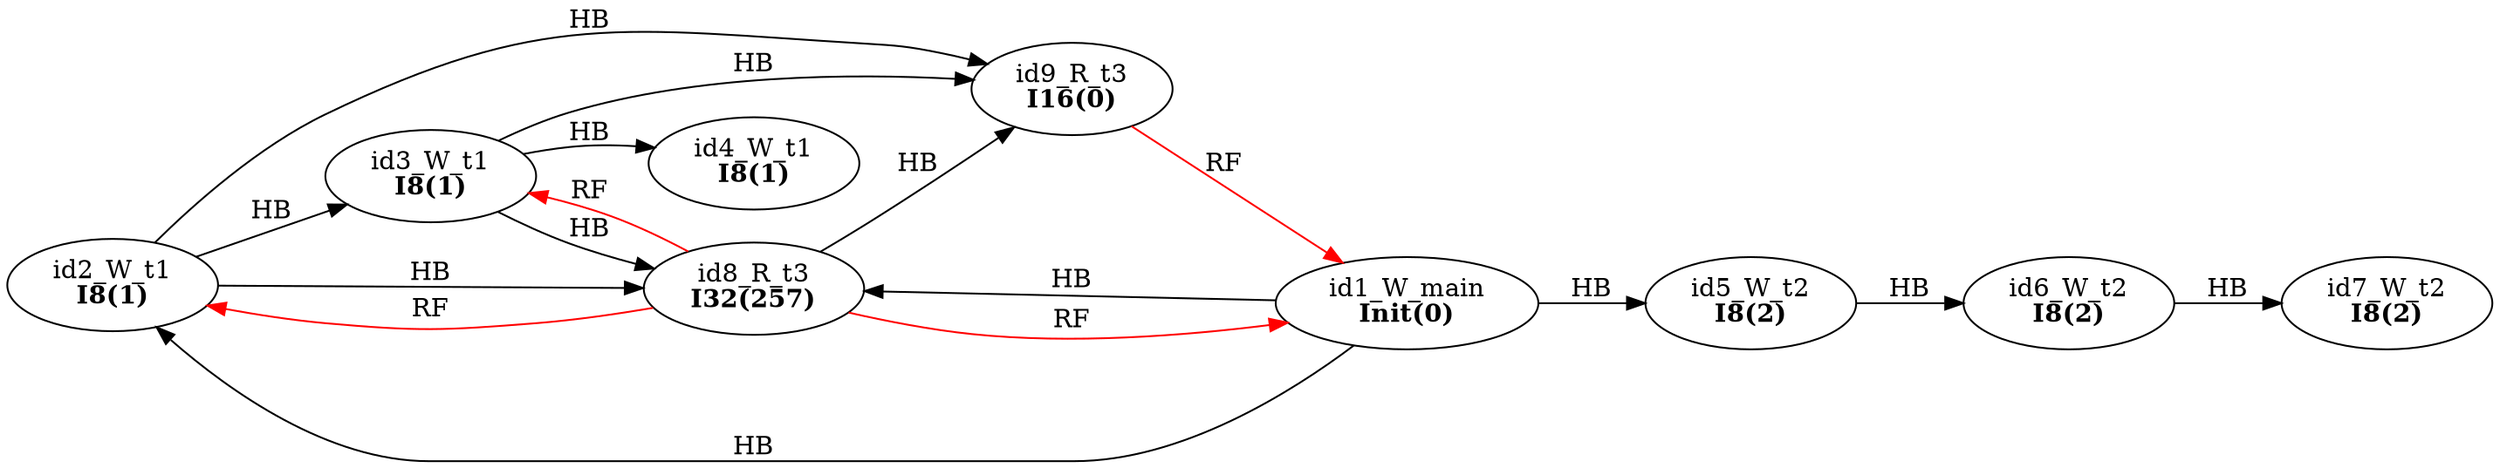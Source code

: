 digraph memory_model {
rankdir=LR;
splines=true; esep=0.5;
id2_W_t1 -> id3_W_t1 [label = "HB", color="black"];
id3_W_t1 -> id4_W_t1 [label = "HB", color="black"];
id5_W_t2 -> id6_W_t2 [label = "HB", color="black"];
id6_W_t2 -> id7_W_t2 [label = "HB", color="black"];
id8_R_t3 -> id9_R_t3 [label = "HB", color="black"];
id1_W_main -> id2_W_t1 [label = "HB", color="black"];
id1_W_main -> id5_W_t2 [label = "HB", color="black"];
id1_W_main -> id8_R_t3 [label = "HB", color="black"];
id2_W_t1 -> id8_R_t3 [label = "HB", color="black"];
id2_W_t1 -> id9_R_t3 [label = "HB", color="black"];
id3_W_t1 -> id8_R_t3 [label = "HB", color="black"];
id3_W_t1 -> id9_R_t3 [label = "HB", color="black"];
id8_R_t3 -> id1_W_main [label = "RF", color="red"];
id8_R_t3 -> id2_W_t1 [label = "RF", color="red"];
id8_R_t3 -> id3_W_t1 [label = "RF", color="red"];
id9_R_t3 -> id1_W_main [label = "RF", color="red"];
id1_W_main [label=<id1_W_main<br/><B>Init(0)</B>>, pos="5.0,6!"]
id2_W_t1 [label=<id2_W_t1<br/><B>I8(1)</B>>, pos="0,4!"]
id3_W_t1 [label=<id3_W_t1<br/><B>I8(1)</B>>, pos="0,2!"]
id4_W_t1 [label=<id4_W_t1<br/><B>I8(1)</B>>, pos="0,0!"]
id5_W_t2 [label=<id5_W_t2<br/><B>I8(2)</B>>, pos="5,4!"]
id6_W_t2 [label=<id6_W_t2<br/><B>I8(2)</B>>, pos="5,2!"]
id7_W_t2 [label=<id7_W_t2<br/><B>I8(2)</B>>, pos="5,0!"]
id8_R_t3 [label=<id8_R_t3<br/><B>I32(257)</B>>, pos="10,4!"]
id9_R_t3 [label=<id9_R_t3<br/><B>I16(0)</B>>, pos="10,2!"]
}